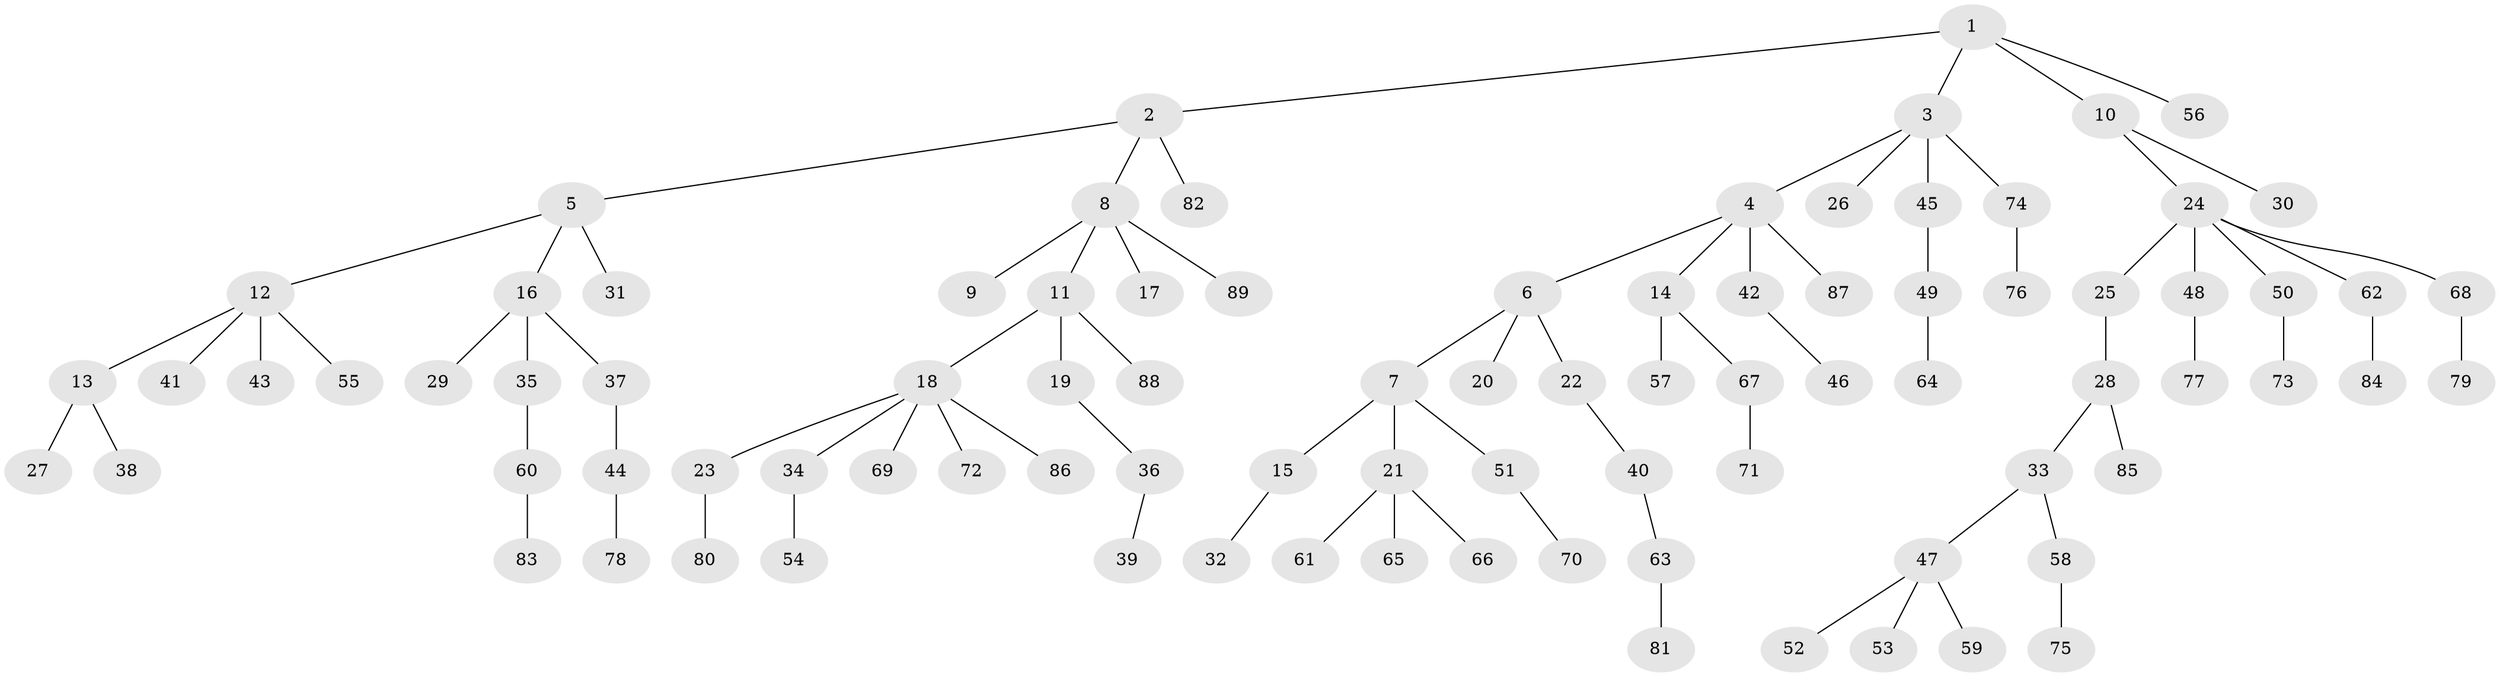 // coarse degree distribution, {3: 0.21621621621621623, 4: 0.02702702702702703, 2: 0.2972972972972973, 1: 0.43243243243243246, 6: 0.02702702702702703}
// Generated by graph-tools (version 1.1) at 2025/51/03/04/25 22:51:46]
// undirected, 89 vertices, 88 edges
graph export_dot {
  node [color=gray90,style=filled];
  1;
  2;
  3;
  4;
  5;
  6;
  7;
  8;
  9;
  10;
  11;
  12;
  13;
  14;
  15;
  16;
  17;
  18;
  19;
  20;
  21;
  22;
  23;
  24;
  25;
  26;
  27;
  28;
  29;
  30;
  31;
  32;
  33;
  34;
  35;
  36;
  37;
  38;
  39;
  40;
  41;
  42;
  43;
  44;
  45;
  46;
  47;
  48;
  49;
  50;
  51;
  52;
  53;
  54;
  55;
  56;
  57;
  58;
  59;
  60;
  61;
  62;
  63;
  64;
  65;
  66;
  67;
  68;
  69;
  70;
  71;
  72;
  73;
  74;
  75;
  76;
  77;
  78;
  79;
  80;
  81;
  82;
  83;
  84;
  85;
  86;
  87;
  88;
  89;
  1 -- 2;
  1 -- 3;
  1 -- 10;
  1 -- 56;
  2 -- 5;
  2 -- 8;
  2 -- 82;
  3 -- 4;
  3 -- 26;
  3 -- 45;
  3 -- 74;
  4 -- 6;
  4 -- 14;
  4 -- 42;
  4 -- 87;
  5 -- 12;
  5 -- 16;
  5 -- 31;
  6 -- 7;
  6 -- 20;
  6 -- 22;
  7 -- 15;
  7 -- 21;
  7 -- 51;
  8 -- 9;
  8 -- 11;
  8 -- 17;
  8 -- 89;
  10 -- 24;
  10 -- 30;
  11 -- 18;
  11 -- 19;
  11 -- 88;
  12 -- 13;
  12 -- 41;
  12 -- 43;
  12 -- 55;
  13 -- 27;
  13 -- 38;
  14 -- 57;
  14 -- 67;
  15 -- 32;
  16 -- 29;
  16 -- 35;
  16 -- 37;
  18 -- 23;
  18 -- 34;
  18 -- 69;
  18 -- 72;
  18 -- 86;
  19 -- 36;
  21 -- 61;
  21 -- 65;
  21 -- 66;
  22 -- 40;
  23 -- 80;
  24 -- 25;
  24 -- 48;
  24 -- 50;
  24 -- 62;
  24 -- 68;
  25 -- 28;
  28 -- 33;
  28 -- 85;
  33 -- 47;
  33 -- 58;
  34 -- 54;
  35 -- 60;
  36 -- 39;
  37 -- 44;
  40 -- 63;
  42 -- 46;
  44 -- 78;
  45 -- 49;
  47 -- 52;
  47 -- 53;
  47 -- 59;
  48 -- 77;
  49 -- 64;
  50 -- 73;
  51 -- 70;
  58 -- 75;
  60 -- 83;
  62 -- 84;
  63 -- 81;
  67 -- 71;
  68 -- 79;
  74 -- 76;
}
